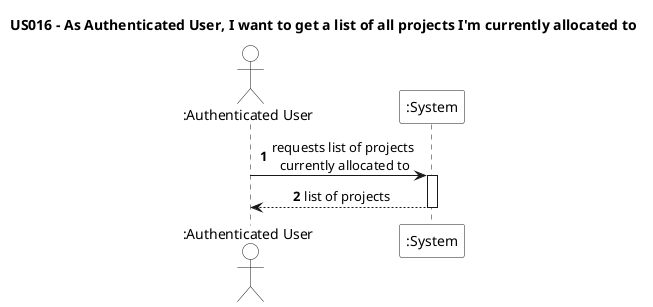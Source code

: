 @startuml

skinparam sequenceMessageAlign center
skinparam sequenceReferenceBackgroundColor white
autonumber

title US016 - As Authenticated User, I want to get a list of all projects I'm currently allocated to

actor ":Authenticated User" as User #white
participant ":System" as System #white

User -> System++ : requests list of projects \ncurrently allocated to
System --> User : list of projects
deactivate System

@enduml

